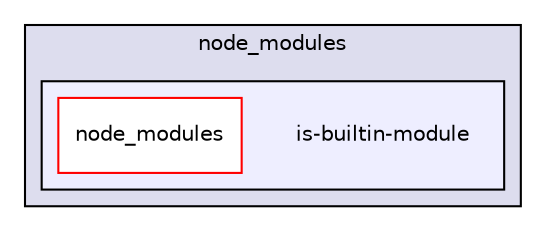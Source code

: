 digraph "gulp-src/node_modules/gulp-concat/node_modules/gulp-util/node_modules/dateformat/node_modules/meow/node_modules/normalize-package-data/node_modules/is-builtin-module" {
  compound=true
  node [ fontsize="10", fontname="Helvetica"];
  edge [ labelfontsize="10", labelfontname="Helvetica"];
  subgraph clusterdir_02c0e89feae25c12a9ead053841120e8 {
    graph [ bgcolor="#ddddee", pencolor="black", label="node_modules" fontname="Helvetica", fontsize="10", URL="dir_02c0e89feae25c12a9ead053841120e8.html"]
  subgraph clusterdir_240c50fba01cfbdb73b737faa8c8b5af {
    graph [ bgcolor="#eeeeff", pencolor="black", label="" URL="dir_240c50fba01cfbdb73b737faa8c8b5af.html"];
    dir_240c50fba01cfbdb73b737faa8c8b5af [shape=plaintext label="is-builtin-module"];
    dir_52dc28d2082cad794d65d8a40c95f409 [shape=box label="node_modules" color="red" fillcolor="white" style="filled" URL="dir_52dc28d2082cad794d65d8a40c95f409.html"];
  }
  }
}
